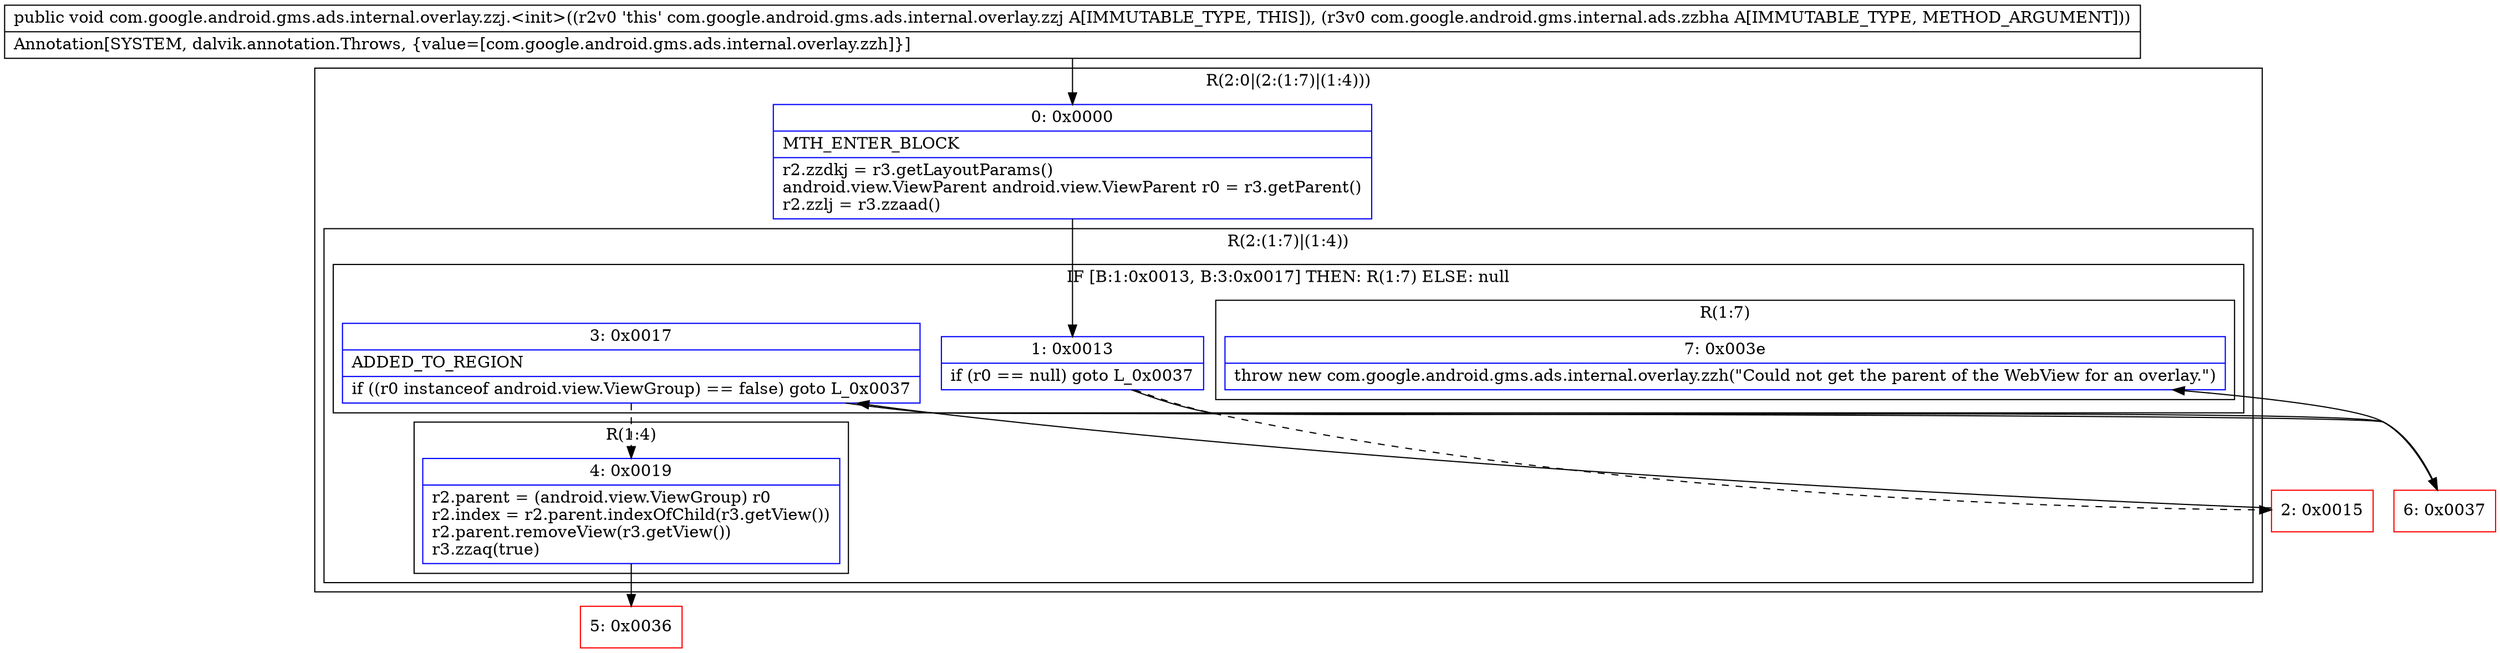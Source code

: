 digraph "CFG forcom.google.android.gms.ads.internal.overlay.zzj.\<init\>(Lcom\/google\/android\/gms\/internal\/ads\/zzbha;)V" {
subgraph cluster_Region_27697962 {
label = "R(2:0|(2:(1:7)|(1:4)))";
node [shape=record,color=blue];
Node_0 [shape=record,label="{0\:\ 0x0000|MTH_ENTER_BLOCK\l|r2.zzdkj = r3.getLayoutParams()\landroid.view.ViewParent android.view.ViewParent r0 = r3.getParent()\lr2.zzlj = r3.zzaad()\l}"];
subgraph cluster_Region_1918836740 {
label = "R(2:(1:7)|(1:4))";
node [shape=record,color=blue];
subgraph cluster_IfRegion_2039308777 {
label = "IF [B:1:0x0013, B:3:0x0017] THEN: R(1:7) ELSE: null";
node [shape=record,color=blue];
Node_1 [shape=record,label="{1\:\ 0x0013|if (r0 == null) goto L_0x0037\l}"];
Node_3 [shape=record,label="{3\:\ 0x0017|ADDED_TO_REGION\l|if ((r0 instanceof android.view.ViewGroup) == false) goto L_0x0037\l}"];
subgraph cluster_Region_1188328086 {
label = "R(1:7)";
node [shape=record,color=blue];
Node_7 [shape=record,label="{7\:\ 0x003e|throw new com.google.android.gms.ads.internal.overlay.zzh(\"Could not get the parent of the WebView for an overlay.\")\l}"];
}
}
subgraph cluster_Region_644578257 {
label = "R(1:4)";
node [shape=record,color=blue];
Node_4 [shape=record,label="{4\:\ 0x0019|r2.parent = (android.view.ViewGroup) r0\lr2.index = r2.parent.indexOfChild(r3.getView())\lr2.parent.removeView(r3.getView())\lr3.zzaq(true)\l}"];
}
}
}
Node_2 [shape=record,color=red,label="{2\:\ 0x0015}"];
Node_5 [shape=record,color=red,label="{5\:\ 0x0036}"];
Node_6 [shape=record,color=red,label="{6\:\ 0x0037}"];
MethodNode[shape=record,label="{public void com.google.android.gms.ads.internal.overlay.zzj.\<init\>((r2v0 'this' com.google.android.gms.ads.internal.overlay.zzj A[IMMUTABLE_TYPE, THIS]), (r3v0 com.google.android.gms.internal.ads.zzbha A[IMMUTABLE_TYPE, METHOD_ARGUMENT]))  | Annotation[SYSTEM, dalvik.annotation.Throws, \{value=[com.google.android.gms.ads.internal.overlay.zzh]\}]\l}"];
MethodNode -> Node_0;
Node_0 -> Node_1;
Node_1 -> Node_2[style=dashed];
Node_1 -> Node_6;
Node_3 -> Node_4[style=dashed];
Node_3 -> Node_6;
Node_4 -> Node_5;
Node_2 -> Node_3;
Node_6 -> Node_7;
}

